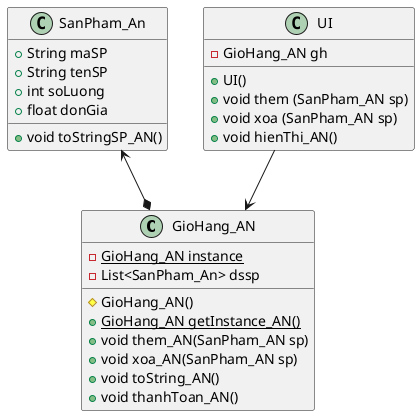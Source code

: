@startuml
'https://plantuml.com/sequence-diagram

class GioHang_AN{
    - {static} GioHang_AN instance
    - List<SanPham_An> dssp
    # GioHang_AN()
    + {static} GioHang_AN getInstance_AN()
    + void them_AN(SanPham_AN sp)
    + void xoa_AN(SanPham_AN sp)
    + void toString_AN()
    + void thanhToan_AN()
}

class SanPham_An{
    + String maSP
    + String tenSP
    + int soLuong
    + float donGia
    + void toStringSP_AN()
}

class UI{
    - GioHang_AN gh
    + UI()
    + void them (SanPham_AN sp)
    + void xoa (SanPham_AN sp)
    + void hienThi_AN()
}
UI --> GioHang_AN
SanPham_An <--* GioHang_AN

@enduml